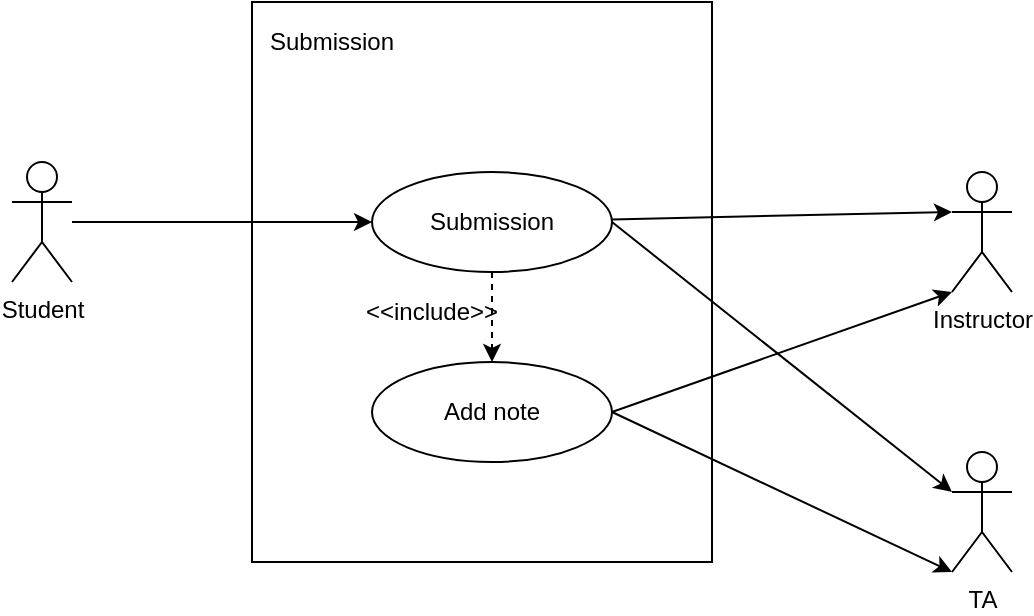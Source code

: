 <mxfile version="12.7.0" type="github"><diagram id="e065A-mud2xhBOarCELg" name="Page-1"><mxGraphModel dx="1038" dy="499" grid="1" gridSize="10" guides="1" tooltips="1" connect="1" arrows="1" fold="1" page="1" pageScale="1" pageWidth="850" pageHeight="1100" math="0" shadow="0"><root><mxCell id="0"/><mxCell id="1" parent="0"/><mxCell id="8WfIxl8hDJC5AuqdsZlV-16" style="edgeStyle=orthogonalEdgeStyle;rounded=0;orthogonalLoop=1;jettySize=auto;html=1;entryX=0;entryY=0.5;entryDx=0;entryDy=0;" edge="1" parent="1" source="8WfIxl8hDJC5AuqdsZlV-1" target="8WfIxl8hDJC5AuqdsZlV-6"><mxGeometry relative="1" as="geometry"/></mxCell><mxCell id="8WfIxl8hDJC5AuqdsZlV-1" value="Student&lt;br&gt;" style="shape=umlActor;verticalLabelPosition=bottom;labelBackgroundColor=#ffffff;verticalAlign=top;html=1;outlineConnect=0;" vertex="1" parent="1"><mxGeometry x="120" y="210" width="30" height="60" as="geometry"/></mxCell><mxCell id="8WfIxl8hDJC5AuqdsZlV-11" style="edgeStyle=orthogonalEdgeStyle;rounded=0;orthogonalLoop=1;jettySize=auto;html=1;exitX=0.5;exitY=1;exitDx=0;exitDy=0;entryX=0.5;entryY=0;entryDx=0;entryDy=0;dashed=1;labelPosition=center;verticalLabelPosition=middle;align=center;verticalAlign=middle;labelBorderColor=none;" edge="1" parent="1" source="8WfIxl8hDJC5AuqdsZlV-6" target="8WfIxl8hDJC5AuqdsZlV-8"><mxGeometry relative="1" as="geometry"/></mxCell><mxCell id="8WfIxl8hDJC5AuqdsZlV-17" style="rounded=0;orthogonalLoop=1;jettySize=auto;html=1;entryX=0;entryY=0.333;entryDx=0;entryDy=0;entryPerimeter=0;" edge="1" parent="1" source="8WfIxl8hDJC5AuqdsZlV-6" target="8WfIxl8hDJC5AuqdsZlV-12"><mxGeometry relative="1" as="geometry"/></mxCell><mxCell id="8WfIxl8hDJC5AuqdsZlV-19" style="rounded=0;orthogonalLoop=1;jettySize=auto;html=1;exitX=1;exitY=0.5;exitDx=0;exitDy=0;entryX=0;entryY=0.333;entryDx=0;entryDy=0;entryPerimeter=0;" edge="1" parent="1" source="8WfIxl8hDJC5AuqdsZlV-6" target="8WfIxl8hDJC5AuqdsZlV-13"><mxGeometry relative="1" as="geometry"/></mxCell><mxCell id="8WfIxl8hDJC5AuqdsZlV-6" value="Submission" style="ellipse;whiteSpace=wrap;html=1;" vertex="1" parent="1"><mxGeometry x="300" y="215" width="120" height="50" as="geometry"/></mxCell><mxCell id="8WfIxl8hDJC5AuqdsZlV-18" style="rounded=0;orthogonalLoop=1;jettySize=auto;html=1;exitX=1;exitY=0.5;exitDx=0;exitDy=0;entryX=0;entryY=1;entryDx=0;entryDy=0;entryPerimeter=0;" edge="1" parent="1" source="8WfIxl8hDJC5AuqdsZlV-8" target="8WfIxl8hDJC5AuqdsZlV-12"><mxGeometry relative="1" as="geometry"/></mxCell><mxCell id="8WfIxl8hDJC5AuqdsZlV-20" style="rounded=0;orthogonalLoop=1;jettySize=auto;html=1;exitX=1;exitY=0.5;exitDx=0;exitDy=0;entryX=0;entryY=1;entryDx=0;entryDy=0;entryPerimeter=0;endArrow=classic;endFill=1;" edge="1" parent="1" source="8WfIxl8hDJC5AuqdsZlV-8" target="8WfIxl8hDJC5AuqdsZlV-13"><mxGeometry relative="1" as="geometry"/></mxCell><mxCell id="8WfIxl8hDJC5AuqdsZlV-8" value="Add note" style="ellipse;whiteSpace=wrap;html=1;" vertex="1" parent="1"><mxGeometry x="300" y="310" width="120" height="50" as="geometry"/></mxCell><mxCell id="8WfIxl8hDJC5AuqdsZlV-12" value="Instructor" style="shape=umlActor;verticalLabelPosition=bottom;labelBackgroundColor=#ffffff;verticalAlign=top;html=1;" vertex="1" parent="1"><mxGeometry x="590" y="215" width="30" height="60" as="geometry"/></mxCell><mxCell id="8WfIxl8hDJC5AuqdsZlV-13" value="TA" style="shape=umlActor;verticalLabelPosition=bottom;labelBackgroundColor=#ffffff;verticalAlign=top;html=1;" vertex="1" parent="1"><mxGeometry x="590" y="355" width="30" height="60" as="geometry"/></mxCell><mxCell id="8WfIxl8hDJC5AuqdsZlV-21" value="&amp;lt;&amp;lt;include&amp;gt;&amp;gt;" style="text;html=1;strokeColor=none;fillColor=none;align=center;verticalAlign=middle;whiteSpace=wrap;rounded=0;" vertex="1" parent="1"><mxGeometry x="310" y="275" width="40" height="20" as="geometry"/></mxCell><mxCell id="8WfIxl8hDJC5AuqdsZlV-22" value="" style="rounded=0;whiteSpace=wrap;html=1;fillColor=none;" vertex="1" parent="1"><mxGeometry x="240" y="130" width="230" height="280" as="geometry"/></mxCell><mxCell id="8WfIxl8hDJC5AuqdsZlV-23" value="Submission" style="text;html=1;strokeColor=none;fillColor=none;align=center;verticalAlign=middle;whiteSpace=wrap;rounded=0;" vertex="1" parent="1"><mxGeometry x="260" y="140" width="40" height="20" as="geometry"/></mxCell></root></mxGraphModel></diagram></mxfile>